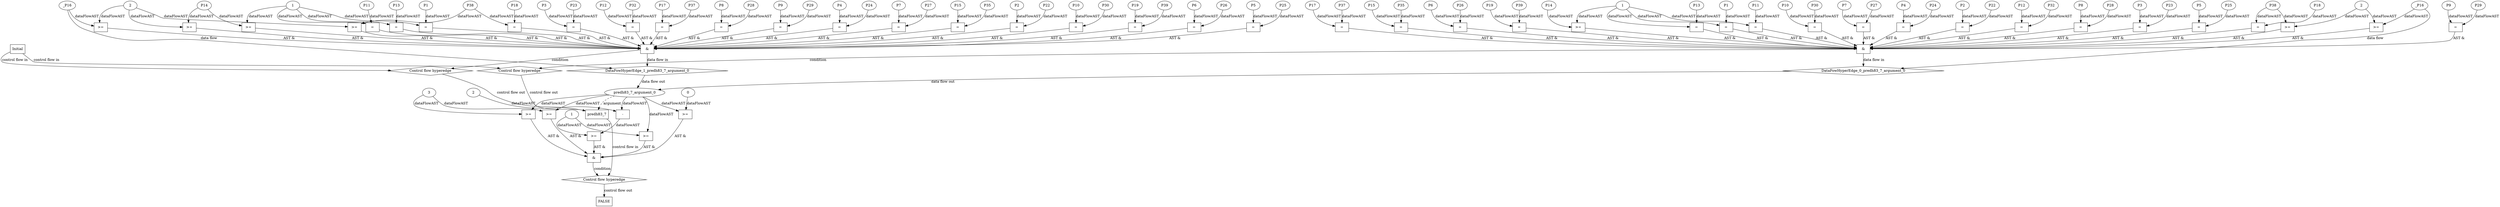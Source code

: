 digraph dag {
"predh83_7" [label="predh83_7" nodeName="predh83_7" class=cfn  shape="rect"];
FALSE [label="FALSE" nodeName=FALSE class=cfn  shape="rect"];
Initial [label="Initial" nodeName=Initial class=cfn  shape="rect"];
ControlFowHyperEdge_0 [label="Control flow hyperedge" nodeName=ControlFowHyperEdge_0 class=controlFlowHyperEdge shape="diamond"];
"Initial" -> ControlFowHyperEdge_0 [label="control flow in"]
ControlFowHyperEdge_0 -> "predh83_7" [label="control flow out"]
ControlFowHyperEdge_1 [label="Control flow hyperedge" nodeName=ControlFowHyperEdge_1 class=controlFlowHyperEdge shape="diamond"];
"Initial" -> ControlFowHyperEdge_1 [label="control flow in"]
ControlFowHyperEdge_1 -> "predh83_7" [label="control flow out"]
ControlFowHyperEdge_2 [label="Control flow hyperedge" nodeName=ControlFowHyperEdge_2 class=controlFlowHyperEdge shape="diamond"];
"predh83_7" -> ControlFowHyperEdge_2 [label="control flow in"]
ControlFowHyperEdge_2 -> "FALSE" [label="control flow out"]
"predh83_7_argument_0" [label="predh83_7_argument_0" nodeName=argument0 class=argument  head="predh83_7" shape="oval"];
"predh83_7_argument_0" -> "predh83_7"[label="argument" style="dashed"]

"xxxpredh83_7___Initial_0xxx_and" [label="&" nodeName="xxxpredh83_7___Initial_0xxx_and" class=Operator shape="rect"];
"xxxpredh83_7___Initial_0xxxguard19_node_0" [label="=" nodeName="xxxpredh83_7___Initial_0xxxguard19_node_0" class=Operator  shape="rect"];
"xxxpredh83_7___Initial_0xxxguard19_node_1" [label="P17" nodeName="xxxpredh83_7___Initial_0xxxguard19_node_1" class=Constant ];
"xxxpredh83_7___Initial_0xxxguard19_node_2" [label="P37" nodeName="xxxpredh83_7___Initial_0xxxguard19_node_2" class=Constant ];
"xxxpredh83_7___Initial_0xxxguard19_node_1" -> "xxxpredh83_7___Initial_0xxxguard19_node_0"[label="dataFlowAST"]
"xxxpredh83_7___Initial_0xxxguard19_node_2" -> "xxxpredh83_7___Initial_0xxxguard19_node_0"[label="dataFlowAST"]

"xxxpredh83_7___Initial_0xxxguard19_node_0" -> "xxxpredh83_7___Initial_0xxx_and" [label="AST &"];
"xxxpredh83_7___Initial_0xxxguard14_node_0" [label="=" nodeName="xxxpredh83_7___Initial_0xxxguard14_node_0" class=Operator  shape="rect"];
"xxxpredh83_7___Initial_0xxxguard14_node_1" [label="P15" nodeName="xxxpredh83_7___Initial_0xxxguard14_node_1" class=Constant ];
"xxxpredh83_7___Initial_0xxxguard14_node_2" [label="P35" nodeName="xxxpredh83_7___Initial_0xxxguard14_node_2" class=Constant ];
"xxxpredh83_7___Initial_0xxxguard14_node_1" -> "xxxpredh83_7___Initial_0xxxguard14_node_0"[label="dataFlowAST"]
"xxxpredh83_7___Initial_0xxxguard14_node_2" -> "xxxpredh83_7___Initial_0xxxguard14_node_0"[label="dataFlowAST"]

"xxxpredh83_7___Initial_0xxxguard14_node_0" -> "xxxpredh83_7___Initial_0xxx_and" [label="AST &"];
"xxxpredh83_7___Initial_0xxxguard7_node_0" [label="=" nodeName="xxxpredh83_7___Initial_0xxxguard7_node_0" class=Operator  shape="rect"];
"xxxpredh83_7___Initial_0xxxguard7_node_1" [label="P6" nodeName="xxxpredh83_7___Initial_0xxxguard7_node_1" class=Constant ];
"xxxpredh83_7___Initial_0xxxguard7_node_2" [label="P26" nodeName="xxxpredh83_7___Initial_0xxxguard7_node_2" class=Constant ];
"xxxpredh83_7___Initial_0xxxguard7_node_1" -> "xxxpredh83_7___Initial_0xxxguard7_node_0"[label="dataFlowAST"]
"xxxpredh83_7___Initial_0xxxguard7_node_2" -> "xxxpredh83_7___Initial_0xxxguard7_node_0"[label="dataFlowAST"]

"xxxpredh83_7___Initial_0xxxguard7_node_0" -> "xxxpredh83_7___Initial_0xxx_and" [label="AST &"];
"xxxpredh83_7___Initial_0xxxguard6_node_0" [label="=" nodeName="xxxpredh83_7___Initial_0xxxguard6_node_0" class=Operator  shape="rect"];
"xxxpredh83_7___Initial_0xxxguard6_node_1" [label="P19" nodeName="xxxpredh83_7___Initial_0xxxguard6_node_1" class=Constant ];
"xxxpredh83_7___Initial_0xxxguard6_node_2" [label="P39" nodeName="xxxpredh83_7___Initial_0xxxguard6_node_2" class=Constant ];
"xxxpredh83_7___Initial_0xxxguard6_node_1" -> "xxxpredh83_7___Initial_0xxxguard6_node_0"[label="dataFlowAST"]
"xxxpredh83_7___Initial_0xxxguard6_node_2" -> "xxxpredh83_7___Initial_0xxxguard6_node_0"[label="dataFlowAST"]

"xxxpredh83_7___Initial_0xxxguard6_node_0" -> "xxxpredh83_7___Initial_0xxx_and" [label="AST &"];
"xxxpredh83_7___Initial_0xxxguard9_node_0" [label=">=" nodeName="xxxpredh83_7___Initial_0xxxguard9_node_0" class=Operator  shape="rect"];
"xxxpredh83_7___Initial_0xxxguard9_node_2" [label="P14" nodeName="xxxpredh83_7___Initial_0xxxguard9_node_2" class=Constant ];
"xxxpredh83_7___Initial_0xxxguard2_node_1" -> "xxxpredh83_7___Initial_0xxxguard9_node_0"[label="dataFlowAST"]
"xxxpredh83_7___Initial_0xxxguard9_node_2" -> "xxxpredh83_7___Initial_0xxxguard9_node_0"[label="dataFlowAST"]

"xxxpredh83_7___Initial_0xxxguard9_node_0" -> "xxxpredh83_7___Initial_0xxx_and" [label="AST &"];
"xxxpredh83_7___Initial_0xxxguard8_node_0" [label="=" nodeName="xxxpredh83_7___Initial_0xxxguard8_node_0" class=Operator  shape="rect"];
"xxxpredh83_7___Initial_0xxxguard8_node_1" [label="P10" nodeName="xxxpredh83_7___Initial_0xxxguard8_node_1" class=Constant ];
"xxxpredh83_7___Initial_0xxxguard8_node_2" [label="P30" nodeName="xxxpredh83_7___Initial_0xxxguard8_node_2" class=Constant ];
"xxxpredh83_7___Initial_0xxxguard8_node_1" -> "xxxpredh83_7___Initial_0xxxguard8_node_0"[label="dataFlowAST"]
"xxxpredh83_7___Initial_0xxxguard8_node_2" -> "xxxpredh83_7___Initial_0xxxguard8_node_0"[label="dataFlowAST"]

"xxxpredh83_7___Initial_0xxxguard8_node_0" -> "xxxpredh83_7___Initial_0xxx_and" [label="AST &"];
"xxxpredh83_7___Initial_0xxxguard_0_node_0" [label="=" nodeName="xxxpredh83_7___Initial_0xxxguard_0_node_0" class=Operator  shape="rect"];
"xxxpredh83_7___Initial_0xxxguard_0_node_1" [label="P7" nodeName="xxxpredh83_7___Initial_0xxxguard_0_node_1" class=Constant ];
"xxxpredh83_7___Initial_0xxxguard_0_node_2" [label="P27" nodeName="xxxpredh83_7___Initial_0xxxguard_0_node_2" class=Constant ];
"xxxpredh83_7___Initial_0xxxguard_0_node_1" -> "xxxpredh83_7___Initial_0xxxguard_0_node_0"[label="dataFlowAST"]
"xxxpredh83_7___Initial_0xxxguard_0_node_2" -> "xxxpredh83_7___Initial_0xxxguard_0_node_0"[label="dataFlowAST"]

"xxxpredh83_7___Initial_0xxxguard_0_node_0" -> "xxxpredh83_7___Initial_0xxx_and" [label="AST &"];
"xxxpredh83_7___Initial_0xxxguard17_node_0" [label="=" nodeName="xxxpredh83_7___Initial_0xxxguard17_node_0" class=Operator  shape="rect"];
"xxxpredh83_7___Initial_0xxxguard17_node_1" [label="P4" nodeName="xxxpredh83_7___Initial_0xxxguard17_node_1" class=Constant ];
"xxxpredh83_7___Initial_0xxxguard17_node_2" [label="P24" nodeName="xxxpredh83_7___Initial_0xxxguard17_node_2" class=Constant ];
"xxxpredh83_7___Initial_0xxxguard17_node_1" -> "xxxpredh83_7___Initial_0xxxguard17_node_0"[label="dataFlowAST"]
"xxxpredh83_7___Initial_0xxxguard17_node_2" -> "xxxpredh83_7___Initial_0xxxguard17_node_0"[label="dataFlowAST"]

"xxxpredh83_7___Initial_0xxxguard17_node_0" -> "xxxpredh83_7___Initial_0xxx_and" [label="AST &"];
"xxxpredh83_7___Initial_0xxxguard1_node_0" [label="=" nodeName="xxxpredh83_7___Initial_0xxxguard1_node_0" class=Operator  shape="rect"];
"xxxpredh83_7___Initial_0xxxguard1_node_1" [label="P2" nodeName="xxxpredh83_7___Initial_0xxxguard1_node_1" class=Constant ];
"xxxpredh83_7___Initial_0xxxguard1_node_2" [label="P22" nodeName="xxxpredh83_7___Initial_0xxxguard1_node_2" class=Constant ];
"xxxpredh83_7___Initial_0xxxguard1_node_1" -> "xxxpredh83_7___Initial_0xxxguard1_node_0"[label="dataFlowAST"]
"xxxpredh83_7___Initial_0xxxguard1_node_2" -> "xxxpredh83_7___Initial_0xxxguard1_node_0"[label="dataFlowAST"]

"xxxpredh83_7___Initial_0xxxguard1_node_0" -> "xxxpredh83_7___Initial_0xxx_and" [label="AST &"];
"xxxpredh83_7___Initial_0xxxguard15_node_0" [label="=" nodeName="xxxpredh83_7___Initial_0xxxguard15_node_0" class=Operator  shape="rect"];
"xxxpredh83_7___Initial_0xxxguard15_node_1" [label="P12" nodeName="xxxpredh83_7___Initial_0xxxguard15_node_1" class=Constant ];
"xxxpredh83_7___Initial_0xxxguard15_node_2" [label="P32" nodeName="xxxpredh83_7___Initial_0xxxguard15_node_2" class=Constant ];
"xxxpredh83_7___Initial_0xxxguard15_node_1" -> "xxxpredh83_7___Initial_0xxxguard15_node_0"[label="dataFlowAST"]
"xxxpredh83_7___Initial_0xxxguard15_node_2" -> "xxxpredh83_7___Initial_0xxxguard15_node_0"[label="dataFlowAST"]

"xxxpredh83_7___Initial_0xxxguard15_node_0" -> "xxxpredh83_7___Initial_0xxx_and" [label="AST &"];
"xxxpredh83_7___Initial_0xxxguard2_node_0" [label="=" nodeName="xxxpredh83_7___Initial_0xxxguard2_node_0" class=Operator  shape="rect"];
"xxxpredh83_7___Initial_0xxxguard2_node_1" [label="1" nodeName="xxxpredh83_7___Initial_0xxxguard2_node_1" class=Literal ];
"xxxpredh83_7___Initial_0xxxguard2_node_2" [label="P13" nodeName="xxxpredh83_7___Initial_0xxxguard2_node_2" class=Constant ];
"xxxpredh83_7___Initial_0xxxguard2_node_1" -> "xxxpredh83_7___Initial_0xxxguard2_node_0"[label="dataFlowAST"]
"xxxpredh83_7___Initial_0xxxguard2_node_2" -> "xxxpredh83_7___Initial_0xxxguard2_node_0"[label="dataFlowAST"]

"xxxpredh83_7___Initial_0xxxguard2_node_0" -> "xxxpredh83_7___Initial_0xxx_and" [label="AST &"];
"xxxpredh83_7___Initial_0xxxguard5_node_0" [label="=" nodeName="xxxpredh83_7___Initial_0xxxguard5_node_0" class=Operator  shape="rect"];
"xxxpredh83_7___Initial_0xxxguard5_node_2" [label="P1" nodeName="xxxpredh83_7___Initial_0xxxguard5_node_2" class=Constant ];
"xxxpredh83_7___Initial_0xxxguard2_node_1" -> "xxxpredh83_7___Initial_0xxxguard5_node_0"[label="dataFlowAST"]
"xxxpredh83_7___Initial_0xxxguard5_node_2" -> "xxxpredh83_7___Initial_0xxxguard5_node_0"[label="dataFlowAST"]

"xxxpredh83_7___Initial_0xxxguard5_node_0" -> "xxxpredh83_7___Initial_0xxx_and" [label="AST &"];
"xxxpredh83_7___Initial_0xxxguard12_node_0" [label="=" nodeName="xxxpredh83_7___Initial_0xxxguard12_node_0" class=Operator  shape="rect"];
"xxxpredh83_7___Initial_0xxxguard12_node_2" [label="P11" nodeName="xxxpredh83_7___Initial_0xxxguard12_node_2" class=Constant ];
"xxxpredh83_7___Initial_0xxxguard2_node_1" -> "xxxpredh83_7___Initial_0xxxguard12_node_0"[label="dataFlowAST"]
"xxxpredh83_7___Initial_0xxxguard12_node_2" -> "xxxpredh83_7___Initial_0xxxguard12_node_0"[label="dataFlowAST"]

"xxxpredh83_7___Initial_0xxxguard12_node_0" -> "xxxpredh83_7___Initial_0xxx_and" [label="AST &"];
"xxxpredh83_7___Initial_0xxxguard16_node_0" [label="=" nodeName="xxxpredh83_7___Initial_0xxxguard16_node_0" class=Operator  shape="rect"];
"xxxpredh83_7___Initial_0xxxguard16_node_1" [label="P8" nodeName="xxxpredh83_7___Initial_0xxxguard16_node_1" class=Constant ];
"xxxpredh83_7___Initial_0xxxguard16_node_2" [label="P28" nodeName="xxxpredh83_7___Initial_0xxxguard16_node_2" class=Constant ];
"xxxpredh83_7___Initial_0xxxguard16_node_1" -> "xxxpredh83_7___Initial_0xxxguard16_node_0"[label="dataFlowAST"]
"xxxpredh83_7___Initial_0xxxguard16_node_2" -> "xxxpredh83_7___Initial_0xxxguard16_node_0"[label="dataFlowAST"]

"xxxpredh83_7___Initial_0xxxguard16_node_0" -> "xxxpredh83_7___Initial_0xxx_and" [label="AST &"];
"xxxpredh83_7___Initial_0xxxguard3_node_0" [label="=" nodeName="xxxpredh83_7___Initial_0xxxguard3_node_0" class=Operator  shape="rect"];
"xxxpredh83_7___Initial_0xxxguard3_node_1" [label="P3" nodeName="xxxpredh83_7___Initial_0xxxguard3_node_1" class=Constant ];
"xxxpredh83_7___Initial_0xxxguard3_node_2" [label="P23" nodeName="xxxpredh83_7___Initial_0xxxguard3_node_2" class=Constant ];
"xxxpredh83_7___Initial_0xxxguard3_node_1" -> "xxxpredh83_7___Initial_0xxxguard3_node_0"[label="dataFlowAST"]
"xxxpredh83_7___Initial_0xxxguard3_node_2" -> "xxxpredh83_7___Initial_0xxxguard3_node_0"[label="dataFlowAST"]

"xxxpredh83_7___Initial_0xxxguard3_node_0" -> "xxxpredh83_7___Initial_0xxx_and" [label="AST &"];
"xxxpredh83_7___Initial_0xxxguard11_node_0" [label="=" nodeName="xxxpredh83_7___Initial_0xxxguard11_node_0" class=Operator  shape="rect"];
"xxxpredh83_7___Initial_0xxxguard11_node_1" [label="P5" nodeName="xxxpredh83_7___Initial_0xxxguard11_node_1" class=Constant ];
"xxxpredh83_7___Initial_0xxxguard11_node_2" [label="P25" nodeName="xxxpredh83_7___Initial_0xxxguard11_node_2" class=Constant ];
"xxxpredh83_7___Initial_0xxxguard11_node_1" -> "xxxpredh83_7___Initial_0xxxguard11_node_0"[label="dataFlowAST"]
"xxxpredh83_7___Initial_0xxxguard11_node_2" -> "xxxpredh83_7___Initial_0xxxguard11_node_0"[label="dataFlowAST"]

"xxxpredh83_7___Initial_0xxxguard11_node_0" -> "xxxpredh83_7___Initial_0xxx_and" [label="AST &"];
"xxxpredh83_7___Initial_0xxxguard18_node_0" [label=">=" nodeName="xxxpredh83_7___Initial_0xxxguard18_node_0" class=Operator  shape="rect"];
"xxxpredh83_7___Initial_0xxxguard10_node_2" -> "xxxpredh83_7___Initial_0xxxguard18_node_0"[label="dataFlowAST"]
"xxxpredh83_7___Initial_0xxxguard13_node_2" -> "xxxpredh83_7___Initial_0xxxguard18_node_0"[label="dataFlowAST"]

"xxxpredh83_7___Initial_0xxxguard18_node_0" -> "xxxpredh83_7___Initial_0xxx_and" [label="AST &"];
"xxxpredh83_7___Initial_0xxxguard4_node_0" [label="=" nodeName="xxxpredh83_7___Initial_0xxxguard4_node_0" class=Operator  shape="rect"];
"xxxpredh83_7___Initial_0xxxguard4_node_1" [label="P9" nodeName="xxxpredh83_7___Initial_0xxxguard4_node_1" class=Constant ];
"xxxpredh83_7___Initial_0xxxguard4_node_2" [label="P29" nodeName="xxxpredh83_7___Initial_0xxxguard4_node_2" class=Constant ];
"xxxpredh83_7___Initial_0xxxguard4_node_1" -> "xxxpredh83_7___Initial_0xxxguard4_node_0"[label="dataFlowAST"]
"xxxpredh83_7___Initial_0xxxguard4_node_2" -> "xxxpredh83_7___Initial_0xxxguard4_node_0"[label="dataFlowAST"]

"xxxpredh83_7___Initial_0xxxguard4_node_0" -> "xxxpredh83_7___Initial_0xxx_and" [label="AST &"];
"xxxpredh83_7___Initial_0xxxguard13_node_0" [label=">=" nodeName="xxxpredh83_7___Initial_0xxxguard13_node_0" class=Operator  shape="rect"];
"xxxpredh83_7___Initial_0xxxguard13_node_2" [label="2" nodeName="xxxpredh83_7___Initial_0xxxguard13_node_2" class=Literal ];
"xxxpredh83_7___Initial_0xxxdataFlow_0_node_0" -> "xxxpredh83_7___Initial_0xxxguard13_node_0"[label="dataFlowAST"]
"xxxpredh83_7___Initial_0xxxguard13_node_2" -> "xxxpredh83_7___Initial_0xxxguard13_node_0"[label="dataFlowAST"]

"xxxpredh83_7___Initial_0xxxguard13_node_0" -> "xxxpredh83_7___Initial_0xxx_and" [label="AST &"];
"xxxpredh83_7___Initial_0xxxguard10_node_0" [label="=" nodeName="xxxpredh83_7___Initial_0xxxguard10_node_0" class=Operator  shape="rect"];
"xxxpredh83_7___Initial_0xxxguard10_node_1" [label="P18" nodeName="xxxpredh83_7___Initial_0xxxguard10_node_1" class=Constant ];
"xxxpredh83_7___Initial_0xxxguard10_node_2" [label="P38" nodeName="xxxpredh83_7___Initial_0xxxguard10_node_2" class=Constant ];
"xxxpredh83_7___Initial_0xxxguard10_node_1" -> "xxxpredh83_7___Initial_0xxxguard10_node_0"[label="dataFlowAST"]
"xxxpredh83_7___Initial_0xxxguard10_node_2" -> "xxxpredh83_7___Initial_0xxxguard10_node_0"[label="dataFlowAST"]

"xxxpredh83_7___Initial_0xxxguard10_node_0" -> "xxxpredh83_7___Initial_0xxx_and" [label="AST &"];
"xxxpredh83_7___Initial_0xxx_and" -> "ControlFowHyperEdge_0" [label="condition"];
"xxxpredh83_7___Initial_0xxxdataFlow_0_node_0" [label="_P16" nodeName="xxxpredh83_7___Initial_0xxxdataFlow_0_node_0" class=Constant ];

"xxxpredh83_7___Initial_0xxxdataFlow_0_node_0" -> "DataFowHyperEdge_0_predh83_7_argument_0" [label="data flow"];
"xxxpredh83_7___Initial_1xxx_and" [label="&" nodeName="xxxpredh83_7___Initial_1xxx_and" class=Operator shape="rect"];
"xxxpredh83_7___Initial_1xxxguard18_node_0" [label="=" nodeName="xxxpredh83_7___Initial_1xxxguard18_node_0" class=Operator  shape="rect"];
"xxxpredh83_7___Initial_1xxxguard18_node_1" [label="P3" nodeName="xxxpredh83_7___Initial_1xxxguard18_node_1" class=Constant ];
"xxxpredh83_7___Initial_1xxxguard18_node_2" [label="P23" nodeName="xxxpredh83_7___Initial_1xxxguard18_node_2" class=Constant ];
"xxxpredh83_7___Initial_1xxxguard18_node_1" -> "xxxpredh83_7___Initial_1xxxguard18_node_0"[label="dataFlowAST"]
"xxxpredh83_7___Initial_1xxxguard18_node_2" -> "xxxpredh83_7___Initial_1xxxguard18_node_0"[label="dataFlowAST"]

"xxxpredh83_7___Initial_1xxxguard18_node_0" -> "xxxpredh83_7___Initial_1xxx_and" [label="AST &"];
"xxxpredh83_7___Initial_1xxxguard6_node_0" [label="=" nodeName="xxxpredh83_7___Initial_1xxxguard6_node_0" class=Operator  shape="rect"];
"xxxpredh83_7___Initial_1xxxguard6_node_1" [label="P18" nodeName="xxxpredh83_7___Initial_1xxxguard6_node_1" class=Constant ];
"xxxpredh83_7___Initial_1xxxguard6_node_1" -> "xxxpredh83_7___Initial_1xxxguard6_node_0"[label="dataFlowAST"]
"xxxpredh83_7___Initial_1xxxguard5_node_1" -> "xxxpredh83_7___Initial_1xxxguard6_node_0"[label="dataFlowAST"]

"xxxpredh83_7___Initial_1xxxguard6_node_0" -> "xxxpredh83_7___Initial_1xxx_and" [label="AST &"];
"xxxpredh83_7___Initial_1xxxguard2_node_0" [label="=" nodeName="xxxpredh83_7___Initial_1xxxguard2_node_0" class=Operator  shape="rect"];
"xxxpredh83_7___Initial_1xxxguard2_node_1" [label="P12" nodeName="xxxpredh83_7___Initial_1xxxguard2_node_1" class=Constant ];
"xxxpredh83_7___Initial_1xxxguard2_node_2" [label="P32" nodeName="xxxpredh83_7___Initial_1xxxguard2_node_2" class=Constant ];
"xxxpredh83_7___Initial_1xxxguard2_node_1" -> "xxxpredh83_7___Initial_1xxxguard2_node_0"[label="dataFlowAST"]
"xxxpredh83_7___Initial_1xxxguard2_node_2" -> "xxxpredh83_7___Initial_1xxxguard2_node_0"[label="dataFlowAST"]

"xxxpredh83_7___Initial_1xxxguard2_node_0" -> "xxxpredh83_7___Initial_1xxx_and" [label="AST &"];
"xxxpredh83_7___Initial_1xxxguard10_node_0" [label="=" nodeName="xxxpredh83_7___Initial_1xxxguard10_node_0" class=Operator  shape="rect"];
"xxxpredh83_7___Initial_1xxxguard10_node_1" [label="P17" nodeName="xxxpredh83_7___Initial_1xxxguard10_node_1" class=Constant ];
"xxxpredh83_7___Initial_1xxxguard10_node_2" [label="P37" nodeName="xxxpredh83_7___Initial_1xxxguard10_node_2" class=Constant ];
"xxxpredh83_7___Initial_1xxxguard10_node_1" -> "xxxpredh83_7___Initial_1xxxguard10_node_0"[label="dataFlowAST"]
"xxxpredh83_7___Initial_1xxxguard10_node_2" -> "xxxpredh83_7___Initial_1xxxguard10_node_0"[label="dataFlowAST"]

"xxxpredh83_7___Initial_1xxxguard10_node_0" -> "xxxpredh83_7___Initial_1xxx_and" [label="AST &"];
"xxxpredh83_7___Initial_1xxxguard4_node_0" [label="=" nodeName="xxxpredh83_7___Initial_1xxxguard4_node_0" class=Operator  shape="rect"];
"xxxpredh83_7___Initial_1xxxguard4_node_1" [label="P8" nodeName="xxxpredh83_7___Initial_1xxxguard4_node_1" class=Constant ];
"xxxpredh83_7___Initial_1xxxguard4_node_2" [label="P28" nodeName="xxxpredh83_7___Initial_1xxxguard4_node_2" class=Constant ];
"xxxpredh83_7___Initial_1xxxguard4_node_1" -> "xxxpredh83_7___Initial_1xxxguard4_node_0"[label="dataFlowAST"]
"xxxpredh83_7___Initial_1xxxguard4_node_2" -> "xxxpredh83_7___Initial_1xxxguard4_node_0"[label="dataFlowAST"]

"xxxpredh83_7___Initial_1xxxguard4_node_0" -> "xxxpredh83_7___Initial_1xxx_and" [label="AST &"];
"xxxpredh83_7___Initial_1xxxguard8_node_0" [label="=" nodeName="xxxpredh83_7___Initial_1xxxguard8_node_0" class=Operator  shape="rect"];
"xxxpredh83_7___Initial_1xxxguard8_node_1" [label="P9" nodeName="xxxpredh83_7___Initial_1xxxguard8_node_1" class=Constant ];
"xxxpredh83_7___Initial_1xxxguard8_node_2" [label="P29" nodeName="xxxpredh83_7___Initial_1xxxguard8_node_2" class=Constant ];
"xxxpredh83_7___Initial_1xxxguard8_node_1" -> "xxxpredh83_7___Initial_1xxxguard8_node_0"[label="dataFlowAST"]
"xxxpredh83_7___Initial_1xxxguard8_node_2" -> "xxxpredh83_7___Initial_1xxxguard8_node_0"[label="dataFlowAST"]

"xxxpredh83_7___Initial_1xxxguard8_node_0" -> "xxxpredh83_7___Initial_1xxx_and" [label="AST &"];
"xxxpredh83_7___Initial_1xxxguard16_node_0" [label="=" nodeName="xxxpredh83_7___Initial_1xxxguard16_node_0" class=Operator  shape="rect"];
"xxxpredh83_7___Initial_1xxxguard16_node_2" [label="P11" nodeName="xxxpredh83_7___Initial_1xxxguard16_node_2" class=Constant ];
"xxxpredh83_7___Initial_1xxxguard1_node_1" -> "xxxpredh83_7___Initial_1xxxguard16_node_0"[label="dataFlowAST"]
"xxxpredh83_7___Initial_1xxxguard16_node_2" -> "xxxpredh83_7___Initial_1xxxguard16_node_0"[label="dataFlowAST"]

"xxxpredh83_7___Initial_1xxxguard16_node_0" -> "xxxpredh83_7___Initial_1xxx_and" [label="AST &"];
"xxxpredh83_7___Initial_1xxxguard11_node_0" [label="=" nodeName="xxxpredh83_7___Initial_1xxxguard11_node_0" class=Operator  shape="rect"];
"xxxpredh83_7___Initial_1xxxguard11_node_1" [label="P4" nodeName="xxxpredh83_7___Initial_1xxxguard11_node_1" class=Constant ];
"xxxpredh83_7___Initial_1xxxguard11_node_2" [label="P24" nodeName="xxxpredh83_7___Initial_1xxxguard11_node_2" class=Constant ];
"xxxpredh83_7___Initial_1xxxguard11_node_1" -> "xxxpredh83_7___Initial_1xxxguard11_node_0"[label="dataFlowAST"]
"xxxpredh83_7___Initial_1xxxguard11_node_2" -> "xxxpredh83_7___Initial_1xxxguard11_node_0"[label="dataFlowAST"]

"xxxpredh83_7___Initial_1xxxguard11_node_0" -> "xxxpredh83_7___Initial_1xxx_and" [label="AST &"];
"xxxpredh83_7___Initial_1xxxguard17_node_0" [label="=" nodeName="xxxpredh83_7___Initial_1xxxguard17_node_0" class=Operator  shape="rect"];
"xxxpredh83_7___Initial_1xxxguard17_node_1" [label="P7" nodeName="xxxpredh83_7___Initial_1xxxguard17_node_1" class=Constant ];
"xxxpredh83_7___Initial_1xxxguard17_node_2" [label="P27" nodeName="xxxpredh83_7___Initial_1xxxguard17_node_2" class=Constant ];
"xxxpredh83_7___Initial_1xxxguard17_node_1" -> "xxxpredh83_7___Initial_1xxxguard17_node_0"[label="dataFlowAST"]
"xxxpredh83_7___Initial_1xxxguard17_node_2" -> "xxxpredh83_7___Initial_1xxxguard17_node_0"[label="dataFlowAST"]

"xxxpredh83_7___Initial_1xxxguard17_node_0" -> "xxxpredh83_7___Initial_1xxx_and" [label="AST &"];
"xxxpredh83_7___Initial_1xxxguard20_node_0" [label="=" nodeName="xxxpredh83_7___Initial_1xxxguard20_node_0" class=Operator  shape="rect"];
"xxxpredh83_7___Initial_1xxxguard20_node_1" [label="P15" nodeName="xxxpredh83_7___Initial_1xxxguard20_node_1" class=Constant ];
"xxxpredh83_7___Initial_1xxxguard20_node_2" [label="P35" nodeName="xxxpredh83_7___Initial_1xxxguard20_node_2" class=Constant ];
"xxxpredh83_7___Initial_1xxxguard20_node_1" -> "xxxpredh83_7___Initial_1xxxguard20_node_0"[label="dataFlowAST"]
"xxxpredh83_7___Initial_1xxxguard20_node_2" -> "xxxpredh83_7___Initial_1xxxguard20_node_0"[label="dataFlowAST"]

"xxxpredh83_7___Initial_1xxxguard20_node_0" -> "xxxpredh83_7___Initial_1xxx_and" [label="AST &"];
"xxxpredh83_7___Initial_1xxxguard3_node_0" [label="=" nodeName="xxxpredh83_7___Initial_1xxxguard3_node_0" class=Operator  shape="rect"];
"xxxpredh83_7___Initial_1xxxguard3_node_1" [label="P2" nodeName="xxxpredh83_7___Initial_1xxxguard3_node_1" class=Constant ];
"xxxpredh83_7___Initial_1xxxguard3_node_2" [label="P22" nodeName="xxxpredh83_7___Initial_1xxxguard3_node_2" class=Constant ];
"xxxpredh83_7___Initial_1xxxguard3_node_1" -> "xxxpredh83_7___Initial_1xxxguard3_node_0"[label="dataFlowAST"]
"xxxpredh83_7___Initial_1xxxguard3_node_2" -> "xxxpredh83_7___Initial_1xxxguard3_node_0"[label="dataFlowAST"]

"xxxpredh83_7___Initial_1xxxguard3_node_0" -> "xxxpredh83_7___Initial_1xxx_and" [label="AST &"];
"xxxpredh83_7___Initial_1xxxguard13_node_0" [label="=" nodeName="xxxpredh83_7___Initial_1xxxguard13_node_0" class=Operator  shape="rect"];
"xxxpredh83_7___Initial_1xxxguard13_node_1" [label="P10" nodeName="xxxpredh83_7___Initial_1xxxguard13_node_1" class=Constant ];
"xxxpredh83_7___Initial_1xxxguard13_node_2" [label="P30" nodeName="xxxpredh83_7___Initial_1xxxguard13_node_2" class=Constant ];
"xxxpredh83_7___Initial_1xxxguard13_node_1" -> "xxxpredh83_7___Initial_1xxxguard13_node_0"[label="dataFlowAST"]
"xxxpredh83_7___Initial_1xxxguard13_node_2" -> "xxxpredh83_7___Initial_1xxxguard13_node_0"[label="dataFlowAST"]

"xxxpredh83_7___Initial_1xxxguard13_node_0" -> "xxxpredh83_7___Initial_1xxx_and" [label="AST &"];
"xxxpredh83_7___Initial_1xxxguard15_node_0" [label="=" nodeName="xxxpredh83_7___Initial_1xxxguard15_node_0" class=Operator  shape="rect"];
"xxxpredh83_7___Initial_1xxxguard15_node_2" [label="P13" nodeName="xxxpredh83_7___Initial_1xxxguard15_node_2" class=Constant ];
"xxxpredh83_7___Initial_1xxxguard1_node_1" -> "xxxpredh83_7___Initial_1xxxguard15_node_0"[label="dataFlowAST"]
"xxxpredh83_7___Initial_1xxxguard15_node_2" -> "xxxpredh83_7___Initial_1xxxguard15_node_0"[label="dataFlowAST"]

"xxxpredh83_7___Initial_1xxxguard15_node_0" -> "xxxpredh83_7___Initial_1xxx_and" [label="AST &"];
"xxxpredh83_7___Initial_1xxxguard12_node_0" [label="=" nodeName="xxxpredh83_7___Initial_1xxxguard12_node_0" class=Operator  shape="rect"];
"xxxpredh83_7___Initial_1xxxguard12_node_1" [label="P19" nodeName="xxxpredh83_7___Initial_1xxxguard12_node_1" class=Constant ];
"xxxpredh83_7___Initial_1xxxguard12_node_2" [label="P39" nodeName="xxxpredh83_7___Initial_1xxxguard12_node_2" class=Constant ];
"xxxpredh83_7___Initial_1xxxguard12_node_1" -> "xxxpredh83_7___Initial_1xxxguard12_node_0"[label="dataFlowAST"]
"xxxpredh83_7___Initial_1xxxguard12_node_2" -> "xxxpredh83_7___Initial_1xxxguard12_node_0"[label="dataFlowAST"]

"xxxpredh83_7___Initial_1xxxguard12_node_0" -> "xxxpredh83_7___Initial_1xxx_and" [label="AST &"];
"xxxpredh83_7___Initial_1xxxguard9_node_0" [label=">=" nodeName="xxxpredh83_7___Initial_1xxxguard9_node_0" class=Operator  shape="rect"];
"xxxpredh83_7___Initial_1xxxguard9_node_1" [label="P14" nodeName="xxxpredh83_7___Initial_1xxxguard9_node_1" class=Constant ];
"xxxpredh83_7___Initial_1xxxguard9_node_1" -> "xxxpredh83_7___Initial_1xxxguard9_node_0"[label="dataFlowAST"]
"xxxpredh83_7___Initial_1xxxguard5_node_2" -> "xxxpredh83_7___Initial_1xxxguard9_node_0"[label="dataFlowAST"]

"xxxpredh83_7___Initial_1xxxguard9_node_0" -> "xxxpredh83_7___Initial_1xxx_and" [label="AST &"];
"xxxpredh83_7___Initial_1xxxguard_0_node_0" [label="=" nodeName="xxxpredh83_7___Initial_1xxxguard_0_node_0" class=Operator  shape="rect"];
"xxxpredh83_7___Initial_1xxxguard_0_node_1" [label="P6" nodeName="xxxpredh83_7___Initial_1xxxguard_0_node_1" class=Constant ];
"xxxpredh83_7___Initial_1xxxguard_0_node_2" [label="P26" nodeName="xxxpredh83_7___Initial_1xxxguard_0_node_2" class=Constant ];
"xxxpredh83_7___Initial_1xxxguard_0_node_1" -> "xxxpredh83_7___Initial_1xxxguard_0_node_0"[label="dataFlowAST"]
"xxxpredh83_7___Initial_1xxxguard_0_node_2" -> "xxxpredh83_7___Initial_1xxxguard_0_node_0"[label="dataFlowAST"]

"xxxpredh83_7___Initial_1xxxguard_0_node_0" -> "xxxpredh83_7___Initial_1xxx_and" [label="AST &"];
"xxxpredh83_7___Initial_1xxxguard19_node_0" [label=">=" nodeName="xxxpredh83_7___Initial_1xxxguard19_node_0" class=Operator  shape="rect"];
"xxxpredh83_7___Initial_1xxxdataFlow_0_node_0" -> "xxxpredh83_7___Initial_1xxxguard19_node_0"[label="dataFlowAST"]
"xxxpredh83_7___Initial_1xxxguard5_node_2" -> "xxxpredh83_7___Initial_1xxxguard19_node_0"[label="dataFlowAST"]

"xxxpredh83_7___Initial_1xxxguard19_node_0" -> "xxxpredh83_7___Initial_1xxx_and" [label="AST &"];
"xxxpredh83_7___Initial_1xxxguard1_node_0" [label="=" nodeName="xxxpredh83_7___Initial_1xxxguard1_node_0" class=Operator  shape="rect"];
"xxxpredh83_7___Initial_1xxxguard1_node_1" [label="1" nodeName="xxxpredh83_7___Initial_1xxxguard1_node_1" class=Literal ];
"xxxpredh83_7___Initial_1xxxguard1_node_2" [label="P1" nodeName="xxxpredh83_7___Initial_1xxxguard1_node_2" class=Constant ];
"xxxpredh83_7___Initial_1xxxguard1_node_1" -> "xxxpredh83_7___Initial_1xxxguard1_node_0"[label="dataFlowAST"]
"xxxpredh83_7___Initial_1xxxguard1_node_2" -> "xxxpredh83_7___Initial_1xxxguard1_node_0"[label="dataFlowAST"]

"xxxpredh83_7___Initial_1xxxguard1_node_0" -> "xxxpredh83_7___Initial_1xxx_and" [label="AST &"];
"xxxpredh83_7___Initial_1xxxguard14_node_0" [label=">=" nodeName="xxxpredh83_7___Initial_1xxxguard14_node_0" class=Operator  shape="rect"];
"xxxpredh83_7___Initial_1xxxguard9_node_1" -> "xxxpredh83_7___Initial_1xxxguard14_node_0"[label="dataFlowAST"]
"xxxpredh83_7___Initial_1xxxguard1_node_1" -> "xxxpredh83_7___Initial_1xxxguard14_node_0"[label="dataFlowAST"]

"xxxpredh83_7___Initial_1xxxguard14_node_0" -> "xxxpredh83_7___Initial_1xxx_and" [label="AST &"];
"xxxpredh83_7___Initial_1xxxguard7_node_0" [label="=" nodeName="xxxpredh83_7___Initial_1xxxguard7_node_0" class=Operator  shape="rect"];
"xxxpredh83_7___Initial_1xxxguard7_node_1" [label="P5" nodeName="xxxpredh83_7___Initial_1xxxguard7_node_1" class=Constant ];
"xxxpredh83_7___Initial_1xxxguard7_node_2" [label="P25" nodeName="xxxpredh83_7___Initial_1xxxguard7_node_2" class=Constant ];
"xxxpredh83_7___Initial_1xxxguard7_node_1" -> "xxxpredh83_7___Initial_1xxxguard7_node_0"[label="dataFlowAST"]
"xxxpredh83_7___Initial_1xxxguard7_node_2" -> "xxxpredh83_7___Initial_1xxxguard7_node_0"[label="dataFlowAST"]

"xxxpredh83_7___Initial_1xxxguard7_node_0" -> "xxxpredh83_7___Initial_1xxx_and" [label="AST &"];
"xxxpredh83_7___Initial_1xxxguard5_node_0" [label=">=" nodeName="xxxpredh83_7___Initial_1xxxguard5_node_0" class=Operator  shape="rect"];
"xxxpredh83_7___Initial_1xxxguard5_node_1" [label="P38" nodeName="xxxpredh83_7___Initial_1xxxguard5_node_1" class=Constant ];
"xxxpredh83_7___Initial_1xxxguard5_node_2" [label="2" nodeName="xxxpredh83_7___Initial_1xxxguard5_node_2" class=Literal ];
"xxxpredh83_7___Initial_1xxxguard5_node_1" -> "xxxpredh83_7___Initial_1xxxguard5_node_0"[label="dataFlowAST"]
"xxxpredh83_7___Initial_1xxxguard5_node_2" -> "xxxpredh83_7___Initial_1xxxguard5_node_0"[label="dataFlowAST"]

"xxxpredh83_7___Initial_1xxxguard5_node_0" -> "xxxpredh83_7___Initial_1xxx_and" [label="AST &"];
"xxxpredh83_7___Initial_1xxx_and" -> "ControlFowHyperEdge_1" [label="condition"];
"xxxpredh83_7___Initial_1xxxdataFlow_0_node_0" [label="_P16" nodeName="xxxpredh83_7___Initial_1xxxdataFlow_0_node_0" class=Constant ];

"xxxpredh83_7___Initial_1xxxdataFlow_0_node_0" -> "DataFowHyperEdge_1_predh83_7_argument_0" [label="data flow"];
"xxxFALSE___predh83_7_2xxx_and" [label="&" nodeName="xxxFALSE___predh83_7_2xxx_and" class=Operator shape="rect"];
"xxxFALSE___predh83_7_2xxxguard3_node_0" [label=">=" nodeName="xxxFALSE___predh83_7_2xxxguard3_node_0" class=Operator  shape="rect"];
"xxxFALSE___predh83_7_2xxxguard3_node_2" [label="0" nodeName="xxxFALSE___predh83_7_2xxxguard3_node_2" class=Literal ];
"predh83_7_argument_0" -> "xxxFALSE___predh83_7_2xxxguard3_node_0"[label="dataFlowAST"]
"xxxFALSE___predh83_7_2xxxguard3_node_2" -> "xxxFALSE___predh83_7_2xxxguard3_node_0"[label="dataFlowAST"]

"xxxFALSE___predh83_7_2xxxguard3_node_0" -> "xxxFALSE___predh83_7_2xxx_and" [label="AST &"];
"xxxFALSE___predh83_7_2xxxguard_0_node_0" [label=">=" nodeName="xxxFALSE___predh83_7_2xxxguard_0_node_0" class=Operator  shape="rect"];
"xxxFALSE___predh83_7_2xxxguard_0_node_1" [label="3" nodeName="xxxFALSE___predh83_7_2xxxguard_0_node_1" class=Literal ];
"xxxFALSE___predh83_7_2xxxguard_0_node_1" -> "xxxFALSE___predh83_7_2xxxguard_0_node_0"[label="dataFlowAST"]
"predh83_7_argument_0" -> "xxxFALSE___predh83_7_2xxxguard_0_node_0"[label="dataFlowAST"]

"xxxFALSE___predh83_7_2xxxguard_0_node_0" -> "xxxFALSE___predh83_7_2xxx_and" [label="AST &"];
"xxxFALSE___predh83_7_2xxxguard1_node_0" [label=">=" nodeName="xxxFALSE___predh83_7_2xxxguard1_node_0" class=Operator  shape="rect"];
"xxxFALSE___predh83_7_2xxxguard1_node_1" [label="-" nodeName="xxxFALSE___predh83_7_2xxxguard1_node_1" class= Operator shape="rect"];
"xxxFALSE___predh83_7_2xxxguard1_node_3" [label="2" nodeName="xxxFALSE___predh83_7_2xxxguard1_node_3" class=Literal ];
"xxxFALSE___predh83_7_2xxxguard1_node_4" [label="1" nodeName="xxxFALSE___predh83_7_2xxxguard1_node_4" class=Literal ];
"xxxFALSE___predh83_7_2xxxguard1_node_1" -> "xxxFALSE___predh83_7_2xxxguard1_node_0"[label="dataFlowAST"]
"xxxFALSE___predh83_7_2xxxguard1_node_4" -> "xxxFALSE___predh83_7_2xxxguard1_node_0"[label="dataFlowAST"]
"predh83_7_argument_0" -> "xxxFALSE___predh83_7_2xxxguard1_node_1"[label="dataFlowAST"]
"xxxFALSE___predh83_7_2xxxguard1_node_3" -> "xxxFALSE___predh83_7_2xxxguard1_node_1"[label="dataFlowAST"]

"xxxFALSE___predh83_7_2xxxguard1_node_0" -> "xxxFALSE___predh83_7_2xxx_and" [label="AST &"];
"xxxFALSE___predh83_7_2xxxguard4_node_0" [label=">=" nodeName="xxxFALSE___predh83_7_2xxxguard4_node_0" class=Operator  shape="rect"];
"predh83_7_argument_0" -> "xxxFALSE___predh83_7_2xxxguard4_node_0"[label="dataFlowAST"]
"xxxFALSE___predh83_7_2xxxguard1_node_4" -> "xxxFALSE___predh83_7_2xxxguard4_node_0"[label="dataFlowAST"]

"xxxFALSE___predh83_7_2xxxguard4_node_0" -> "xxxFALSE___predh83_7_2xxx_and" [label="AST &"];
"xxxFALSE___predh83_7_2xxxguard2_node_0" [label=">=" nodeName="xxxFALSE___predh83_7_2xxxguard2_node_0" class=Operator  shape="rect"];
"xxxFALSE___predh83_7_2xxxguard_0_node_1" -> "xxxFALSE___predh83_7_2xxxguard2_node_0"[label="dataFlowAST"]
"predh83_7_argument_0" -> "xxxFALSE___predh83_7_2xxxguard2_node_0"[label="dataFlowAST"]

"xxxFALSE___predh83_7_2xxxguard2_node_0" -> "xxxFALSE___predh83_7_2xxx_and" [label="AST &"];
"xxxFALSE___predh83_7_2xxx_and" -> "ControlFowHyperEdge_2" [label="condition"];
"DataFowHyperEdge_0_predh83_7_argument_0" [label="DataFowHyperEdge_0_predh83_7_argument_0" nodeName="DataFowHyperEdge_0_predh83_7_argument_0" class=DataFlowHyperedge shape="diamond"];
"DataFowHyperEdge_0_predh83_7_argument_0" -> "predh83_7_argument_0"[label="data flow out"]
"xxxpredh83_7___Initial_0xxx_and" -> "DataFowHyperEdge_0_predh83_7_argument_0"[label="data flow in"]
"DataFowHyperEdge_1_predh83_7_argument_0" [label="DataFowHyperEdge_1_predh83_7_argument_0" nodeName="DataFowHyperEdge_1_predh83_7_argument_0" class=DataFlowHyperedge shape="diamond"];
"DataFowHyperEdge_1_predh83_7_argument_0" -> "predh83_7_argument_0"[label="data flow out"]
"xxxpredh83_7___Initial_1xxx_and" -> "DataFowHyperEdge_1_predh83_7_argument_0"[label="data flow in"]




}
